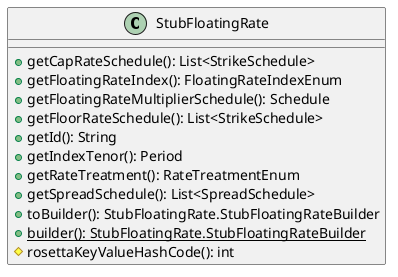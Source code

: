 @startuml

    class StubFloatingRate [[StubFloatingRate.html]] {
        +getCapRateSchedule(): List<StrikeSchedule>
        +getFloatingRateIndex(): FloatingRateIndexEnum
        +getFloatingRateMultiplierSchedule(): Schedule
        +getFloorRateSchedule(): List<StrikeSchedule>
        +getId(): String
        +getIndexTenor(): Period
        +getRateTreatment(): RateTreatmentEnum
        +getSpreadSchedule(): List<SpreadSchedule>
        +toBuilder(): StubFloatingRate.StubFloatingRateBuilder
        {static} +builder(): StubFloatingRate.StubFloatingRateBuilder
        #rosettaKeyValueHashCode(): int
    }

@enduml
